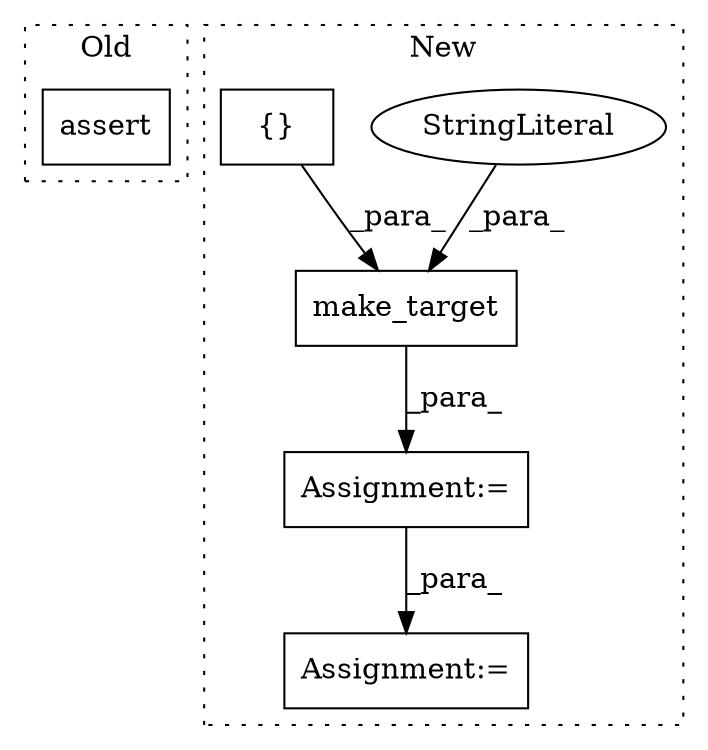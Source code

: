 digraph G {
subgraph cluster0 {
1 [label="assert" a="32" s="5697,5733" l="12,1" shape="box"];
label = "Old";
style="dotted";
}
subgraph cluster1 {
2 [label="make_target" a="32" s="4637,4702" l="12,1" shape="box"];
3 [label="StringLiteral" a="45" s="4649" l="11" shape="ellipse"];
4 [label="Assignment:=" a="7" s="4935" l="1" shape="box"];
5 [label="{}" a="4" s="4686,4701" l="1,1" shape="box"];
6 [label="Assignment:=" a="7" s="4631" l="1" shape="box"];
label = "New";
style="dotted";
}
2 -> 6 [label="_para_"];
3 -> 2 [label="_para_"];
5 -> 2 [label="_para_"];
6 -> 4 [label="_para_"];
}